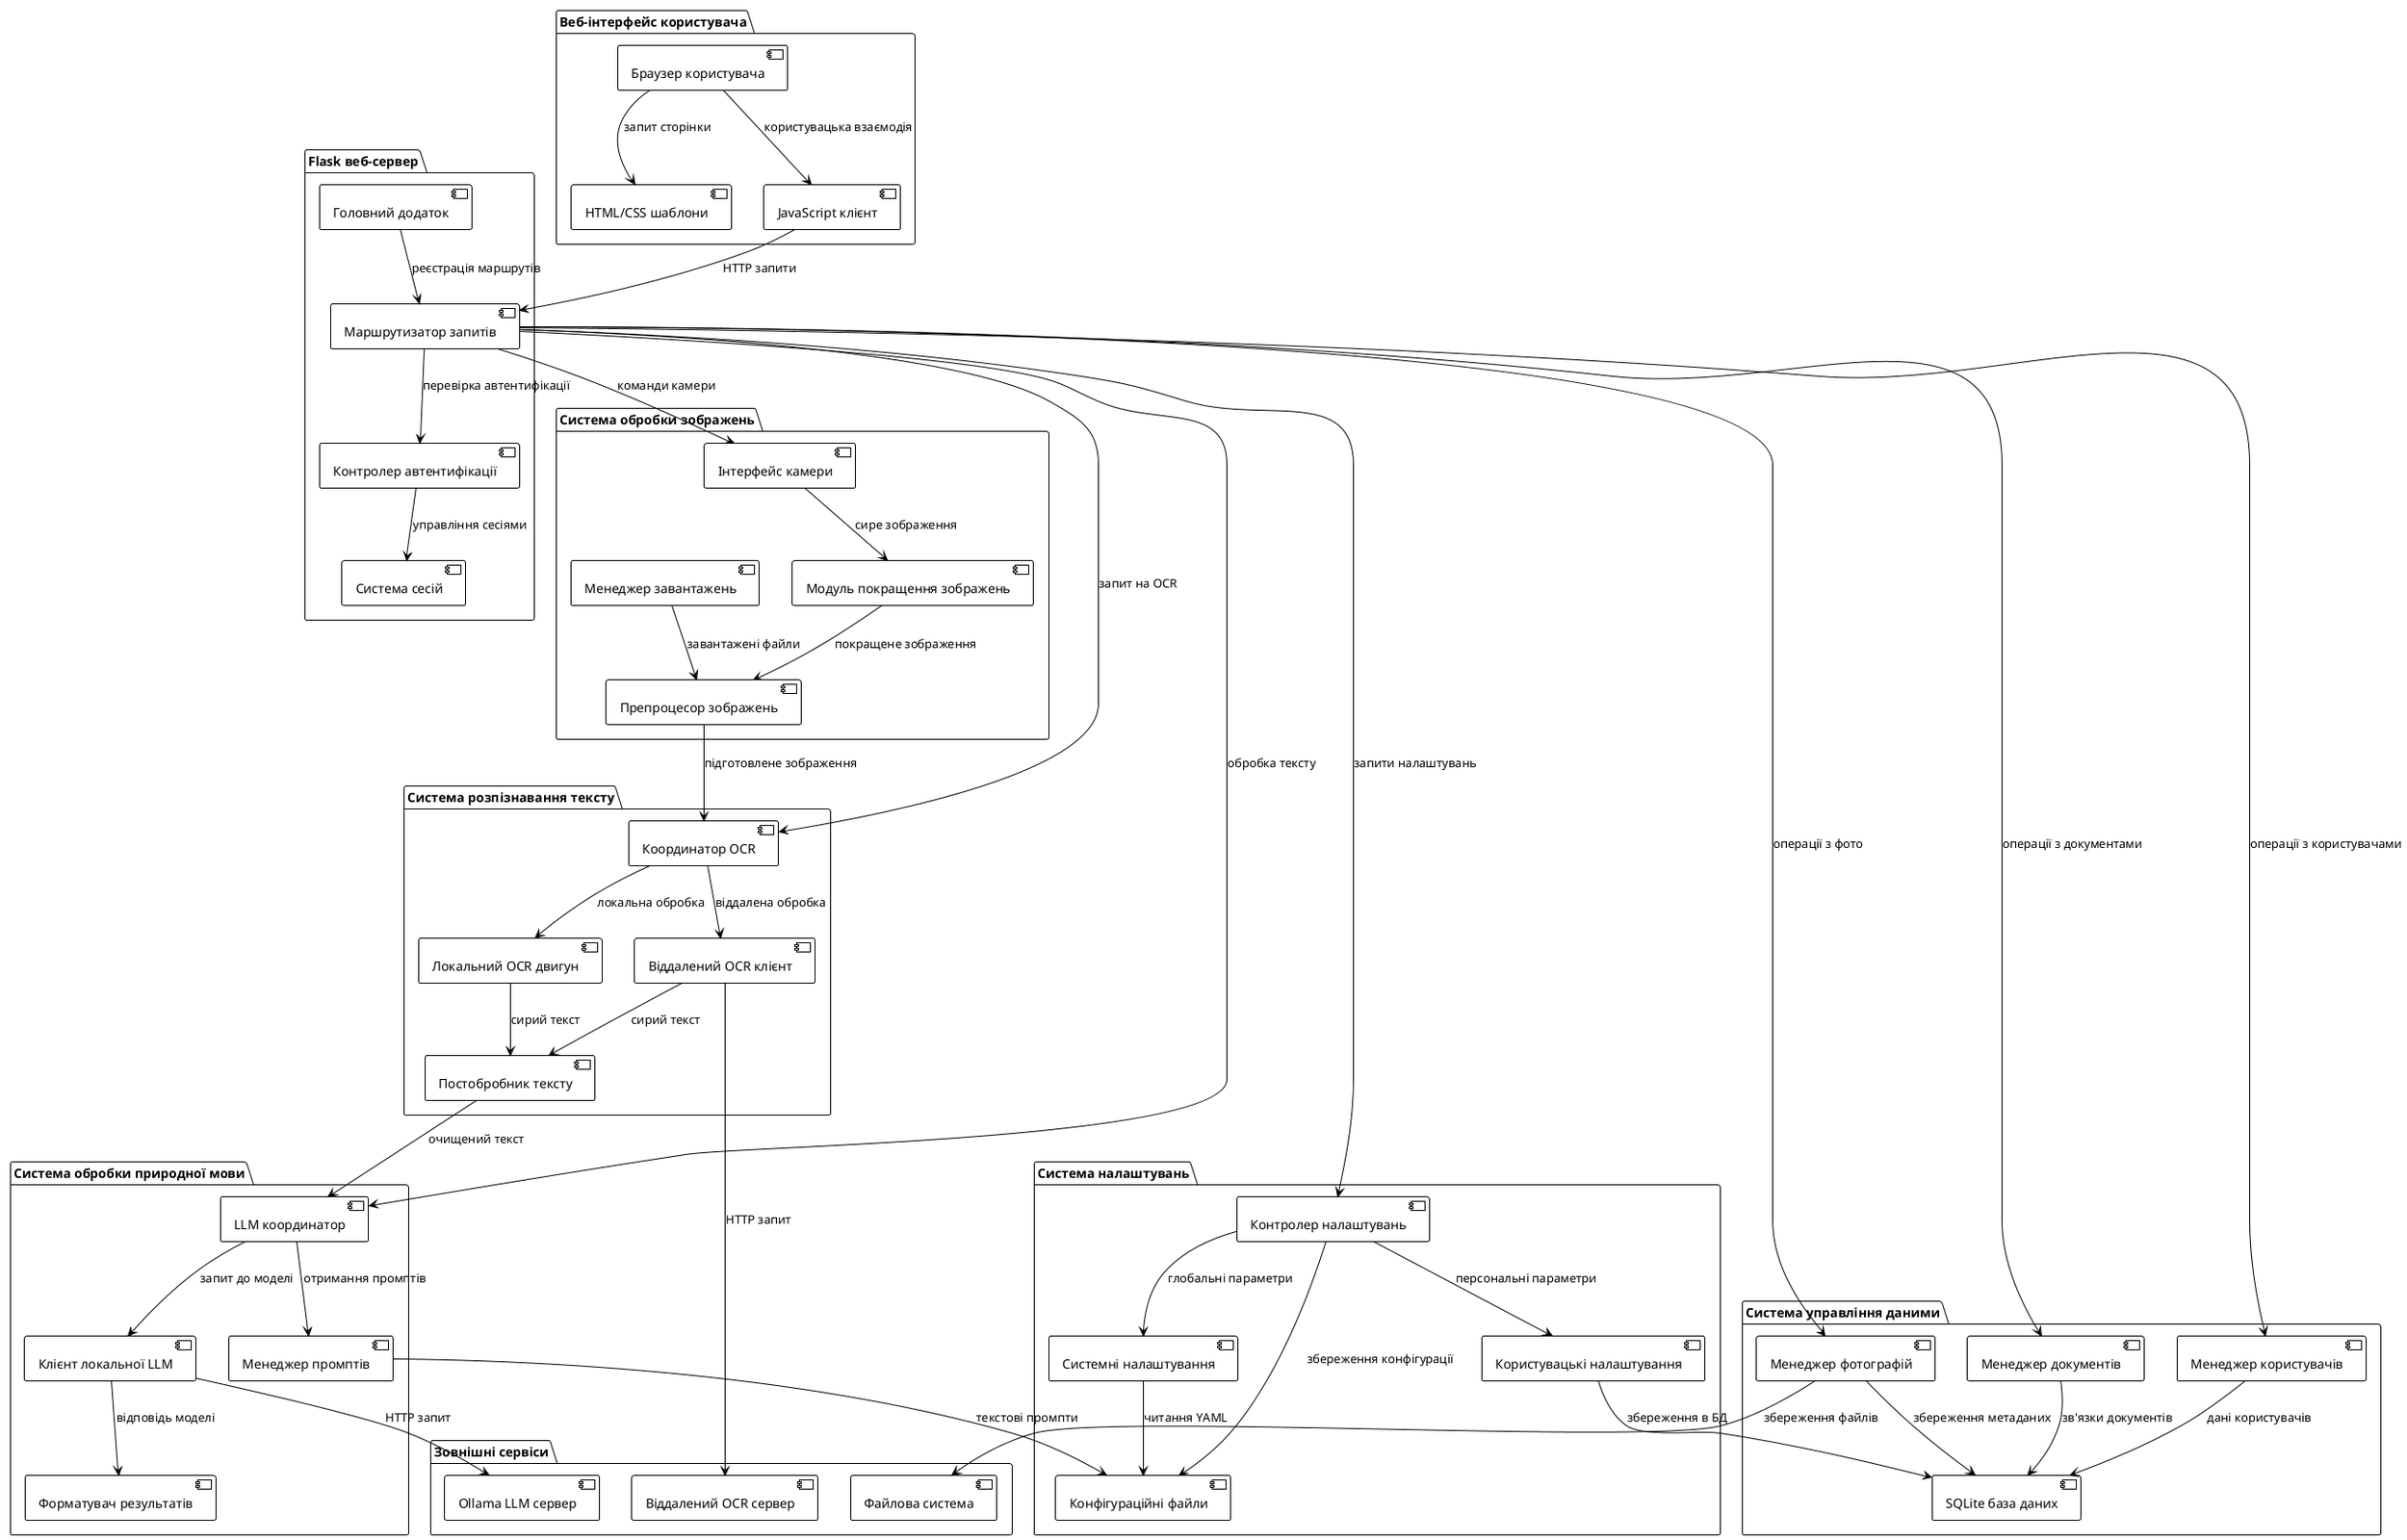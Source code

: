 @startuml
!theme plain

package "Веб-інтерфейс користувача" {
  [Браузер користувача] as Browser
  [HTML/CSS шаблони] as Templates
  [JavaScript клієнт] as JSClient
}

package "Flask веб-сервер" {
  [Головний додаток] as FlaskApp
  [Маршрутизатор запитів] as RouteHandler
  [Контролер автентифікації] as AuthController
  [Система сесій] as SessionManager
}

package "Система обробки зображень" {
  [Інтерфейс камери] as CameraInterface
  [Модуль покращення зображень] as ImageEnhancer
  [Препроцесор зображень] as ImagePreprocessor
  [Менеджер завантажень] as UploadManager
}

package "Система розпізнавання тексту" {
  [Координатор OCR] as OCRCoordinator
  [Локальний OCR двигун] as LocalOCR
  [Віддалений OCR клієнт] as RemoteOCR
  [Постобробник тексту] as TextPostProcessor
}

package "Система обробки природної мови" {
  [LLM координатор] as LLMCoordinator
  [Менеджер промптів] as PromptManager
  [Клієнт локальної LLM] as LocalLLMClient
  [Форматувач результатів] as ResultFormatter
}

package "Система управління даними" {
  [Менеджер фотографій] as PhotoManager
  [Менеджер документів] as DocumentManager
  [Менеджер користувачів] as UserManager
  [SQLite база даних] as Database
}

package "Система налаштувань" {
  [Контролер налаштувань] as SettingsController
  [Системні налаштування] as SystemSettings
  [Користувацькі налаштування] as UserSettings
  [Конфігураційні файли] as ConfigFiles
}

package "Зовнішні сервіси" {
  [Ollama LLM сервер] as OllamaServer
  [Віддалений OCR сервер] as RemoteOCRServer
  [Файлова система] as FileSystem
}

' Веб-інтерфейс
Browser --> Templates : запит сторінки
Browser --> JSClient : користувацька взаємодія
JSClient --> RouteHandler : HTTP запити

' Flask веб-сервер
FlaskApp --> RouteHandler : реєстрація маршрутів
RouteHandler --> AuthController : перевірка автентифікації
AuthController --> SessionManager : управління сесіями
RouteHandler --> CameraInterface : команди камери
RouteHandler --> OCRCoordinator : запит на OCR
RouteHandler --> LLMCoordinator : обробка тексту

' Обробка зображень
CameraInterface --> ImageEnhancer : сире зображення
ImageEnhancer --> ImagePreprocessor : покращене зображення
UploadManager --> ImagePreprocessor : завантажені файли
ImagePreprocessor --> OCRCoordinator : підготовлене зображення

' Розпізнавання тексту
OCRCoordinator --> LocalOCR : локальна обробка
OCRCoordinator --> RemoteOCR : віддалена обробка
LocalOCR --> TextPostProcessor : сирий текст
RemoteOCR --> TextPostProcessor : сирий текст
RemoteOCR --> RemoteOCRServer : HTTP запит

' Обробка природної мови
TextPostProcessor --> LLMCoordinator : очищений текст
LLMCoordinator --> PromptManager : отримання промптів
LLMCoordinator --> LocalLLMClient : запит до моделі
LocalLLMClient --> OllamaServer : HTTP запит
LocalLLMClient --> ResultFormatter : відповідь моделі

' Управління даними
RouteHandler --> PhotoManager : операції з фото
RouteHandler --> DocumentManager : операції з документами
RouteHandler --> UserManager : операції з користувачами
PhotoManager --> Database : збереження метаданих
DocumentManager --> Database : зв'язки документів
UserManager --> Database : дані користувачів
PhotoManager --> FileSystem : збереження файлів

' Система налаштувань
RouteHandler --> SettingsController : запити налаштувань
SettingsController --> SystemSettings : глобальні параметри
SettingsController --> UserSettings : персональні параметри
SettingsController --> ConfigFiles : збереження конфігурації
SystemSettings --> ConfigFiles : читання YAML
UserSettings --> Database : збереження в БД

' Зчитування промптів
PromptManager --> ConfigFiles : текстові промпти

@enduml